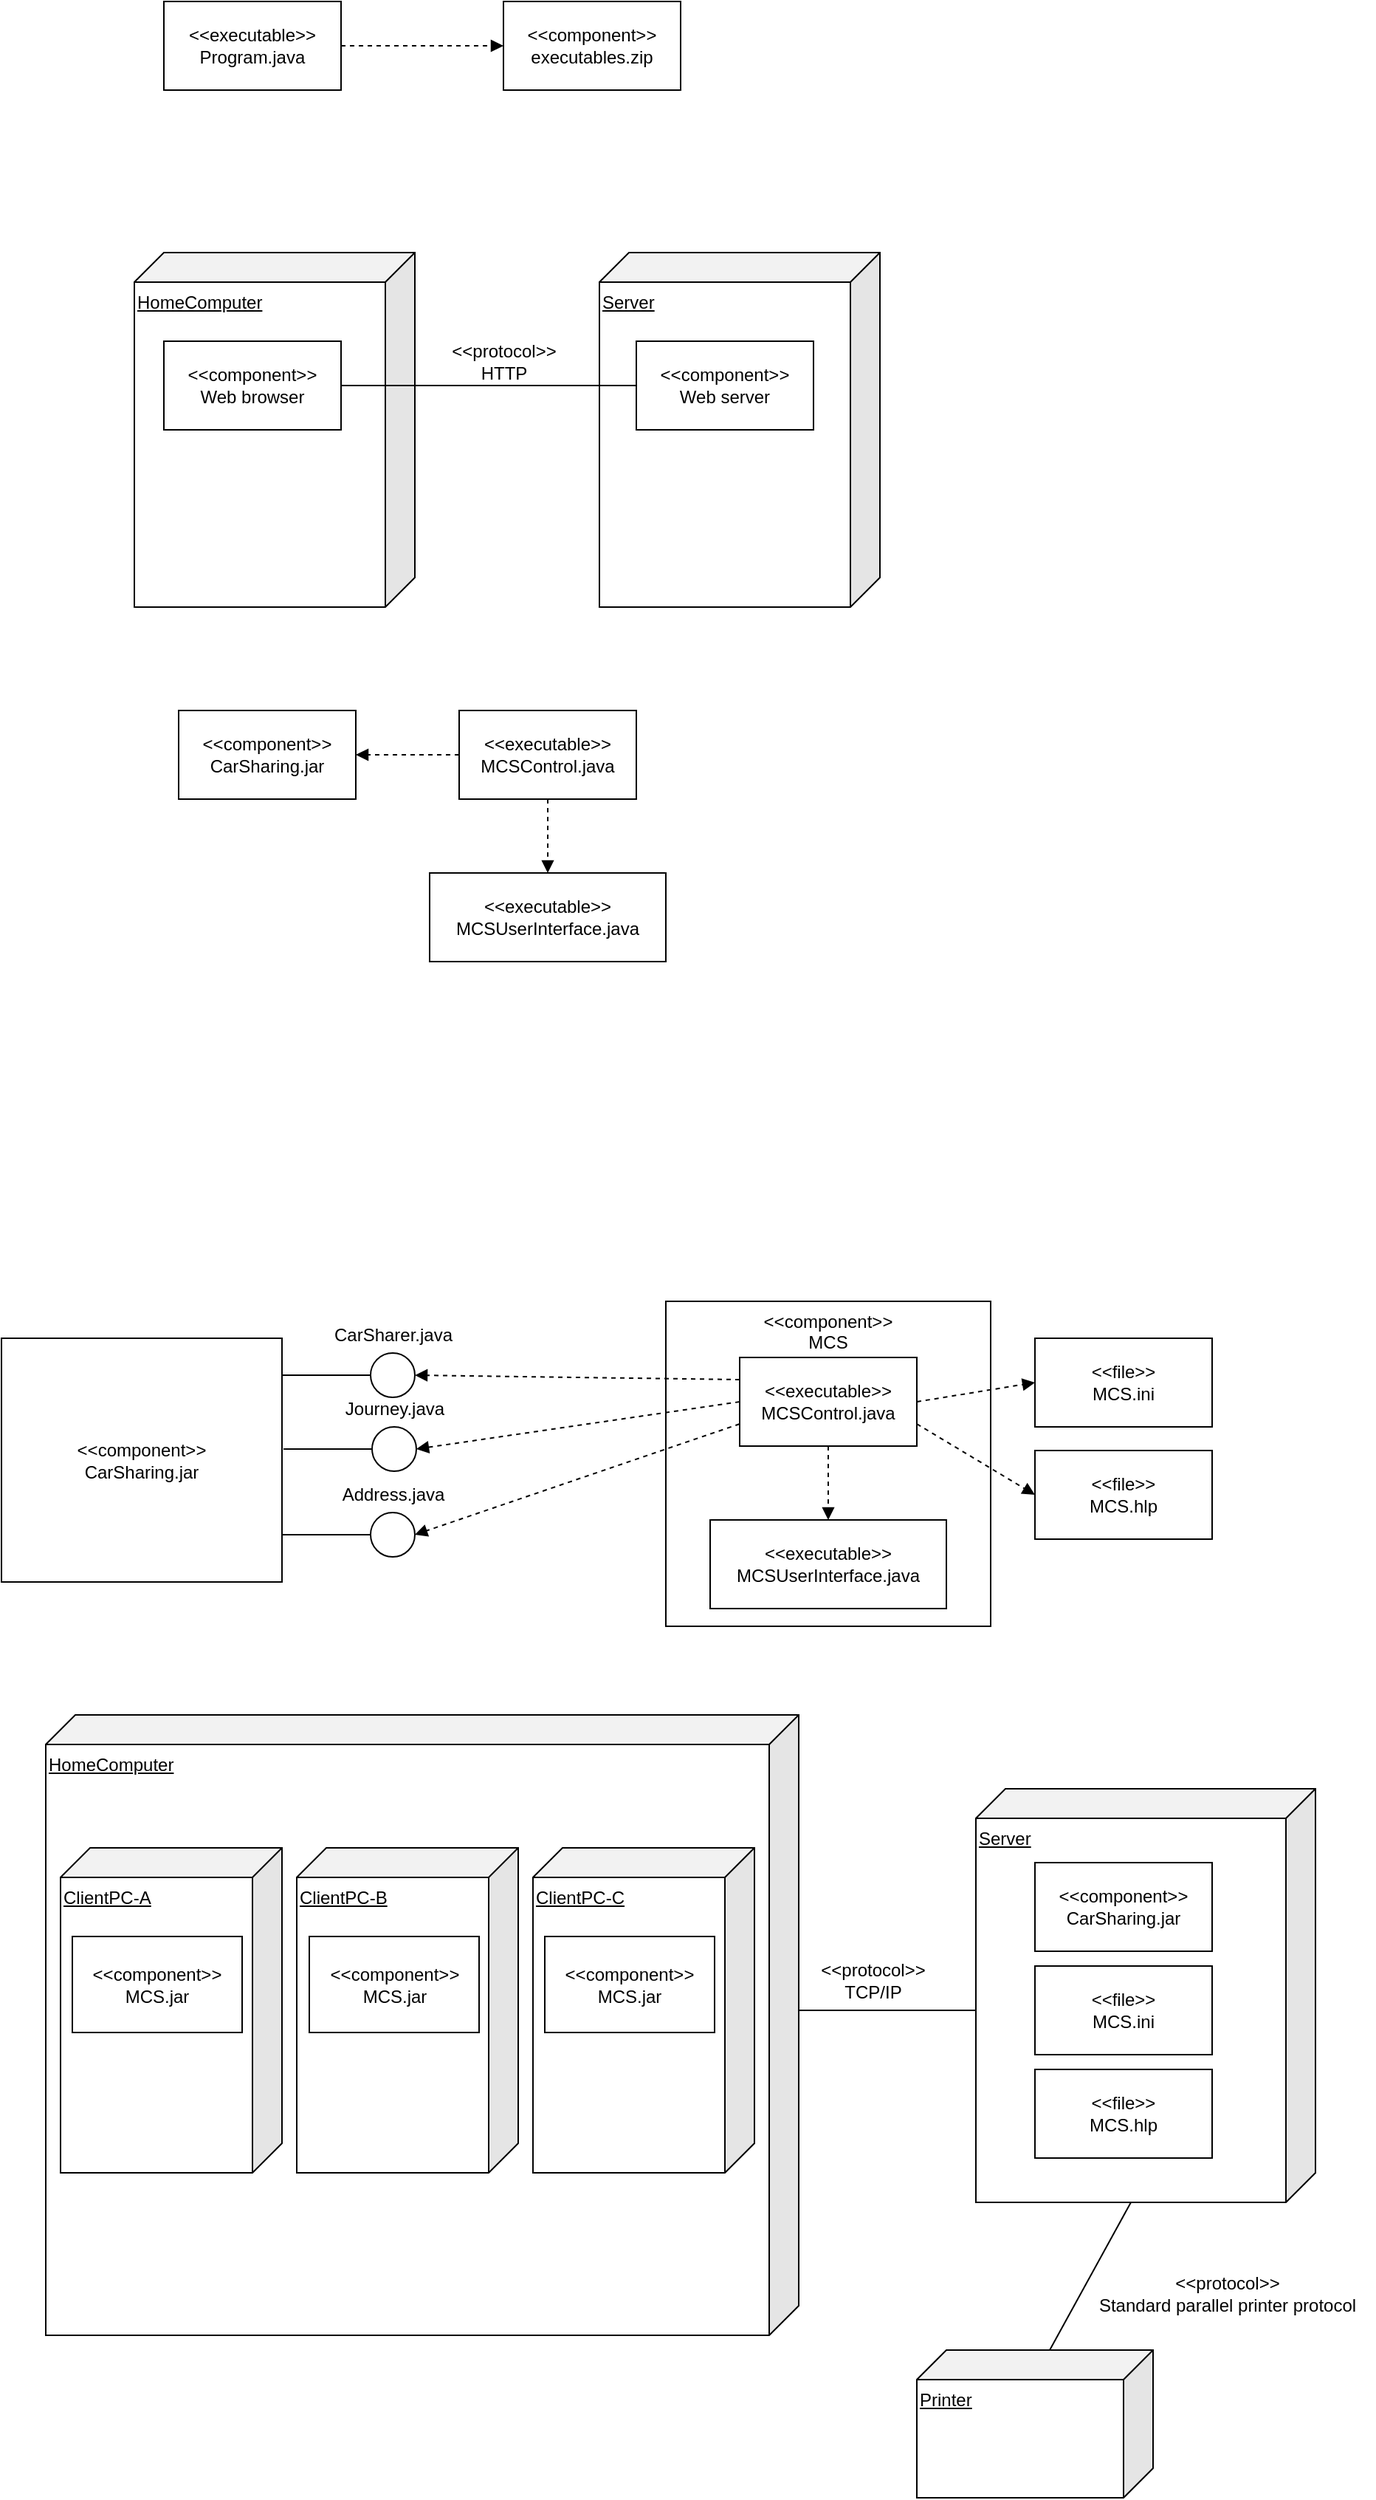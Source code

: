 <mxfile version="25.0.3">
  <diagram name="Page-1" id="tJvvNoPdoui7hmkXtmzK">
    <mxGraphModel dx="1235" dy="614" grid="1" gridSize="10" guides="1" tooltips="1" connect="1" arrows="1" fold="1" page="1" pageScale="1" pageWidth="850" pageHeight="1100" math="0" shadow="0">
      <root>
        <mxCell id="0" />
        <mxCell id="1" parent="0" />
        <mxCell id="AQesxRr6Gm1kUcijai8U-1" value="&amp;lt;&amp;lt;executable&amp;gt;&amp;gt;&lt;div&gt;Program.java&lt;/div&gt;" style="rounded=0;whiteSpace=wrap;html=1;" vertex="1" parent="1">
          <mxGeometry x="130" y="230" width="120" height="60" as="geometry" />
        </mxCell>
        <mxCell id="AQesxRr6Gm1kUcijai8U-2" value="&amp;lt;&amp;lt;component&amp;gt;&amp;gt;&lt;div&gt;executables.zip&lt;/div&gt;" style="rounded=0;whiteSpace=wrap;html=1;" vertex="1" parent="1">
          <mxGeometry x="360" y="230" width="120" height="60" as="geometry" />
        </mxCell>
        <mxCell id="AQesxRr6Gm1kUcijai8U-3" value="" style="endArrow=block;html=1;rounded=0;exitX=1;exitY=0.5;exitDx=0;exitDy=0;entryX=0;entryY=0.5;entryDx=0;entryDy=0;dashed=1;endFill=1;" edge="1" parent="1" source="AQesxRr6Gm1kUcijai8U-1" target="AQesxRr6Gm1kUcijai8U-2">
          <mxGeometry width="50" height="50" relative="1" as="geometry">
            <mxPoint x="170" y="390" as="sourcePoint" />
            <mxPoint x="220" y="340" as="targetPoint" />
          </mxGeometry>
        </mxCell>
        <mxCell id="AQesxRr6Gm1kUcijai8U-4" value="HomeComputer" style="shape=cube;whiteSpace=wrap;html=1;boundedLbl=1;backgroundOutline=1;darkOpacity=0.05;darkOpacity2=0.1;direction=east;flipH=1;fontStyle=4;horizontal=1;verticalAlign=top;align=left;" vertex="1" parent="1">
          <mxGeometry x="110" y="400" width="190" height="240" as="geometry" />
        </mxCell>
        <mxCell id="AQesxRr6Gm1kUcijai8U-5" value="&amp;lt;&amp;lt;component&amp;gt;&amp;gt;&lt;div&gt;Web browser&lt;/div&gt;" style="rounded=0;whiteSpace=wrap;html=1;" vertex="1" parent="1">
          <mxGeometry x="130" y="460" width="120" height="60" as="geometry" />
        </mxCell>
        <mxCell id="AQesxRr6Gm1kUcijai8U-6" value="Server" style="shape=cube;whiteSpace=wrap;html=1;boundedLbl=1;backgroundOutline=1;darkOpacity=0.05;darkOpacity2=0.1;direction=east;flipH=1;fontStyle=4;horizontal=1;verticalAlign=top;align=left;" vertex="1" parent="1">
          <mxGeometry x="425" y="400" width="190" height="240" as="geometry" />
        </mxCell>
        <mxCell id="AQesxRr6Gm1kUcijai8U-7" value="&amp;lt;&amp;lt;component&amp;gt;&amp;gt;&lt;div&gt;Web server&lt;/div&gt;" style="rounded=0;whiteSpace=wrap;html=1;" vertex="1" parent="1">
          <mxGeometry x="450" y="460" width="120" height="60" as="geometry" />
        </mxCell>
        <mxCell id="AQesxRr6Gm1kUcijai8U-8" value="" style="endArrow=none;html=1;rounded=0;entryX=0;entryY=0.5;entryDx=0;entryDy=0;" edge="1" parent="1" source="AQesxRr6Gm1kUcijai8U-5" target="AQesxRr6Gm1kUcijai8U-7">
          <mxGeometry width="50" height="50" relative="1" as="geometry">
            <mxPoint x="420" y="540" as="sourcePoint" />
            <mxPoint x="470" y="490" as="targetPoint" />
          </mxGeometry>
        </mxCell>
        <mxCell id="AQesxRr6Gm1kUcijai8U-9" value="&amp;lt;&amp;lt;protocol&amp;gt;&amp;gt;&lt;div&gt;HTTP&lt;/div&gt;" style="text;html=1;align=center;verticalAlign=middle;resizable=0;points=[];autosize=1;strokeColor=none;fillColor=none;" vertex="1" parent="1">
          <mxGeometry x="315" y="454" width="90" height="40" as="geometry" />
        </mxCell>
        <mxCell id="AQesxRr6Gm1kUcijai8U-10" value="&amp;lt;&amp;lt;component&amp;gt;&amp;gt;&lt;div&gt;CarSharing.jar&lt;/div&gt;" style="rounded=0;whiteSpace=wrap;html=1;" vertex="1" parent="1">
          <mxGeometry x="140" y="710" width="120" height="60" as="geometry" />
        </mxCell>
        <mxCell id="AQesxRr6Gm1kUcijai8U-11" value="&amp;lt;&amp;lt;executable&amp;gt;&amp;gt;&lt;div&gt;MCSControl.java&lt;/div&gt;" style="rounded=0;whiteSpace=wrap;html=1;" vertex="1" parent="1">
          <mxGeometry x="330" y="710" width="120" height="60" as="geometry" />
        </mxCell>
        <mxCell id="AQesxRr6Gm1kUcijai8U-12" value="&amp;lt;&amp;lt;executable&amp;gt;&amp;gt;&lt;div&gt;MCSUserInterface.java&lt;/div&gt;" style="rounded=0;whiteSpace=wrap;html=1;" vertex="1" parent="1">
          <mxGeometry x="310" y="820" width="160" height="60" as="geometry" />
        </mxCell>
        <mxCell id="AQesxRr6Gm1kUcijai8U-13" value="" style="endArrow=block;html=1;rounded=0;entryX=1;entryY=0.5;entryDx=0;entryDy=0;dashed=1;endFill=1;exitX=0;exitY=0.5;exitDx=0;exitDy=0;" edge="1" parent="1" source="AQesxRr6Gm1kUcijai8U-11" target="AQesxRr6Gm1kUcijai8U-10">
          <mxGeometry width="50" height="50" relative="1" as="geometry">
            <mxPoint x="295" y="670" as="sourcePoint" />
            <mxPoint x="405" y="670" as="targetPoint" />
          </mxGeometry>
        </mxCell>
        <mxCell id="AQesxRr6Gm1kUcijai8U-14" value="" style="endArrow=block;html=1;rounded=0;entryX=0.5;entryY=0;entryDx=0;entryDy=0;dashed=1;endFill=1;exitX=0.5;exitY=1;exitDx=0;exitDy=0;" edge="1" parent="1" source="AQesxRr6Gm1kUcijai8U-11" target="AQesxRr6Gm1kUcijai8U-12">
          <mxGeometry width="50" height="50" relative="1" as="geometry">
            <mxPoint x="340" y="750" as="sourcePoint" />
            <mxPoint x="270" y="750" as="targetPoint" />
          </mxGeometry>
        </mxCell>
        <mxCell id="AQesxRr6Gm1kUcijai8U-15" value="&amp;lt;&amp;lt;component&amp;gt;&amp;gt;&lt;div&gt;CarSharing.jar&lt;/div&gt;" style="rounded=0;whiteSpace=wrap;html=1;" vertex="1" parent="1">
          <mxGeometry x="20" y="1135" width="190" height="165" as="geometry" />
        </mxCell>
        <mxCell id="AQesxRr6Gm1kUcijai8U-16" value="&amp;lt;&amp;lt;component&amp;gt;&amp;gt;&lt;div&gt;MCS&lt;/div&gt;" style="rounded=0;whiteSpace=wrap;html=1;verticalAlign=top;" vertex="1" parent="1">
          <mxGeometry x="470" y="1110" width="220" height="220" as="geometry" />
        </mxCell>
        <mxCell id="AQesxRr6Gm1kUcijai8U-28" value="" style="endArrow=none;html=1;rounded=0;exitX=0;exitY=0.5;exitDx=0;exitDy=0;" edge="1" parent="1" source="AQesxRr6Gm1kUcijai8U-29">
          <mxGeometry width="50" height="50" relative="1" as="geometry">
            <mxPoint x="349" y="1160" as="sourcePoint" />
            <mxPoint x="210" y="1160" as="targetPoint" />
          </mxGeometry>
        </mxCell>
        <mxCell id="AQesxRr6Gm1kUcijai8U-29" value="" style="ellipse;whiteSpace=wrap;html=1;aspect=fixed;" vertex="1" parent="1">
          <mxGeometry x="270" y="1145" width="30" height="30" as="geometry" />
        </mxCell>
        <mxCell id="AQesxRr6Gm1kUcijai8U-30" value="CarSharer.java" style="text;html=1;align=center;verticalAlign=middle;resizable=0;points=[];autosize=1;strokeColor=none;fillColor=none;" vertex="1" parent="1">
          <mxGeometry x="235" y="1118" width="100" height="30" as="geometry" />
        </mxCell>
        <mxCell id="AQesxRr6Gm1kUcijai8U-31" value="" style="endArrow=none;html=1;rounded=0;exitX=0;exitY=0.5;exitDx=0;exitDy=0;" edge="1" parent="1" source="AQesxRr6Gm1kUcijai8U-32">
          <mxGeometry width="50" height="50" relative="1" as="geometry">
            <mxPoint x="350" y="1210" as="sourcePoint" />
            <mxPoint x="211" y="1210" as="targetPoint" />
          </mxGeometry>
        </mxCell>
        <mxCell id="AQesxRr6Gm1kUcijai8U-32" value="" style="ellipse;whiteSpace=wrap;html=1;aspect=fixed;" vertex="1" parent="1">
          <mxGeometry x="271" y="1195" width="30" height="30" as="geometry" />
        </mxCell>
        <mxCell id="AQesxRr6Gm1kUcijai8U-33" value="Journey.java" style="text;html=1;align=center;verticalAlign=middle;resizable=0;points=[];autosize=1;strokeColor=none;fillColor=none;" vertex="1" parent="1">
          <mxGeometry x="241" y="1168" width="90" height="30" as="geometry" />
        </mxCell>
        <mxCell id="AQesxRr6Gm1kUcijai8U-34" value="" style="endArrow=none;html=1;rounded=0;exitX=0;exitY=0.5;exitDx=0;exitDy=0;" edge="1" parent="1" source="AQesxRr6Gm1kUcijai8U-35">
          <mxGeometry width="50" height="50" relative="1" as="geometry">
            <mxPoint x="349" y="1268" as="sourcePoint" />
            <mxPoint x="210" y="1268" as="targetPoint" />
          </mxGeometry>
        </mxCell>
        <mxCell id="AQesxRr6Gm1kUcijai8U-35" value="" style="ellipse;whiteSpace=wrap;html=1;aspect=fixed;" vertex="1" parent="1">
          <mxGeometry x="270" y="1253" width="30" height="30" as="geometry" />
        </mxCell>
        <mxCell id="AQesxRr6Gm1kUcijai8U-36" value="Address.java" style="text;html=1;align=center;verticalAlign=middle;resizable=0;points=[];autosize=1;strokeColor=none;fillColor=none;" vertex="1" parent="1">
          <mxGeometry x="240" y="1226" width="90" height="30" as="geometry" />
        </mxCell>
        <mxCell id="AQesxRr6Gm1kUcijai8U-38" value="&amp;lt;&amp;lt;executable&amp;gt;&amp;gt;&lt;div&gt;MCSControl.java&lt;/div&gt;" style="rounded=0;whiteSpace=wrap;html=1;" vertex="1" parent="1">
          <mxGeometry x="520" y="1148" width="120" height="60" as="geometry" />
        </mxCell>
        <mxCell id="AQesxRr6Gm1kUcijai8U-39" value="&amp;lt;&amp;lt;executable&amp;gt;&amp;gt;&lt;div&gt;MCSUserInterface.java&lt;/div&gt;" style="rounded=0;whiteSpace=wrap;html=1;" vertex="1" parent="1">
          <mxGeometry x="500" y="1258" width="160" height="60" as="geometry" />
        </mxCell>
        <mxCell id="AQesxRr6Gm1kUcijai8U-40" value="" style="endArrow=block;html=1;rounded=0;entryX=0.5;entryY=0;entryDx=0;entryDy=0;dashed=1;endFill=1;exitX=0.5;exitY=1;exitDx=0;exitDy=0;" edge="1" parent="1" source="AQesxRr6Gm1kUcijai8U-38" target="AQesxRr6Gm1kUcijai8U-39">
          <mxGeometry width="50" height="50" relative="1" as="geometry">
            <mxPoint x="530" y="1188" as="sourcePoint" />
            <mxPoint x="460" y="1188" as="targetPoint" />
          </mxGeometry>
        </mxCell>
        <mxCell id="AQesxRr6Gm1kUcijai8U-41" value="" style="endArrow=block;html=1;rounded=0;entryX=1;entryY=0.5;entryDx=0;entryDy=0;dashed=1;endFill=1;exitX=0;exitY=0.25;exitDx=0;exitDy=0;" edge="1" parent="1" source="AQesxRr6Gm1kUcijai8U-38" target="AQesxRr6Gm1kUcijai8U-29">
          <mxGeometry width="50" height="50" relative="1" as="geometry">
            <mxPoint x="590" y="1218" as="sourcePoint" />
            <mxPoint x="590" y="1268" as="targetPoint" />
          </mxGeometry>
        </mxCell>
        <mxCell id="AQesxRr6Gm1kUcijai8U-42" value="" style="endArrow=block;html=1;rounded=0;entryX=1;entryY=0.5;entryDx=0;entryDy=0;dashed=1;endFill=1;exitX=0;exitY=0.5;exitDx=0;exitDy=0;" edge="1" parent="1" source="AQesxRr6Gm1kUcijai8U-38" target="AQesxRr6Gm1kUcijai8U-32">
          <mxGeometry width="50" height="50" relative="1" as="geometry">
            <mxPoint x="600" y="1228" as="sourcePoint" />
            <mxPoint x="600" y="1278" as="targetPoint" />
          </mxGeometry>
        </mxCell>
        <mxCell id="AQesxRr6Gm1kUcijai8U-43" value="" style="endArrow=block;html=1;rounded=0;entryX=1;entryY=0.5;entryDx=0;entryDy=0;dashed=1;endFill=1;exitX=0;exitY=0.75;exitDx=0;exitDy=0;" edge="1" parent="1" source="AQesxRr6Gm1kUcijai8U-38" target="AQesxRr6Gm1kUcijai8U-35">
          <mxGeometry width="50" height="50" relative="1" as="geometry">
            <mxPoint x="610" y="1238" as="sourcePoint" />
            <mxPoint x="610" y="1288" as="targetPoint" />
          </mxGeometry>
        </mxCell>
        <mxCell id="AQesxRr6Gm1kUcijai8U-44" value="&amp;lt;&amp;lt;file&amp;gt;&amp;gt;&lt;div&gt;MCS.ini&lt;/div&gt;" style="rounded=0;whiteSpace=wrap;html=1;" vertex="1" parent="1">
          <mxGeometry x="720" y="1135" width="120" height="60" as="geometry" />
        </mxCell>
        <mxCell id="AQesxRr6Gm1kUcijai8U-45" value="&amp;lt;&amp;lt;file&amp;gt;&amp;gt;&lt;div&gt;MCS.hlp&lt;/div&gt;" style="rounded=0;whiteSpace=wrap;html=1;" vertex="1" parent="1">
          <mxGeometry x="720" y="1211" width="120" height="60" as="geometry" />
        </mxCell>
        <mxCell id="AQesxRr6Gm1kUcijai8U-46" value="" style="endArrow=block;html=1;rounded=0;entryX=0;entryY=0.5;entryDx=0;entryDy=0;dashed=1;endFill=1;exitX=1;exitY=0.5;exitDx=0;exitDy=0;" edge="1" parent="1" source="AQesxRr6Gm1kUcijai8U-38" target="AQesxRr6Gm1kUcijai8U-44">
          <mxGeometry width="50" height="50" relative="1" as="geometry">
            <mxPoint x="590" y="1218" as="sourcePoint" />
            <mxPoint x="590" y="1268" as="targetPoint" />
          </mxGeometry>
        </mxCell>
        <mxCell id="AQesxRr6Gm1kUcijai8U-47" value="" style="endArrow=block;html=1;rounded=0;entryX=0;entryY=0.5;entryDx=0;entryDy=0;dashed=1;endFill=1;exitX=1;exitY=0.75;exitDx=0;exitDy=0;" edge="1" parent="1" source="AQesxRr6Gm1kUcijai8U-38" target="AQesxRr6Gm1kUcijai8U-45">
          <mxGeometry width="50" height="50" relative="1" as="geometry">
            <mxPoint x="600" y="1228" as="sourcePoint" />
            <mxPoint x="600" y="1278" as="targetPoint" />
          </mxGeometry>
        </mxCell>
        <mxCell id="AQesxRr6Gm1kUcijai8U-48" value="HomeComputer" style="shape=cube;whiteSpace=wrap;html=1;boundedLbl=1;backgroundOutline=1;darkOpacity=0.05;darkOpacity2=0.1;direction=east;flipH=1;fontStyle=4;horizontal=1;verticalAlign=top;align=left;" vertex="1" parent="1">
          <mxGeometry x="50" y="1390" width="510" height="420" as="geometry" />
        </mxCell>
        <mxCell id="AQesxRr6Gm1kUcijai8U-49" value="ClientPC-A" style="shape=cube;whiteSpace=wrap;html=1;boundedLbl=1;backgroundOutline=1;darkOpacity=0.05;darkOpacity2=0.1;direction=east;flipH=1;fontStyle=4;horizontal=1;verticalAlign=top;align=left;" vertex="1" parent="1">
          <mxGeometry x="60" y="1480" width="150" height="220" as="geometry" />
        </mxCell>
        <mxCell id="AQesxRr6Gm1kUcijai8U-50" value="ClientPC-B&lt;span style=&quot;color: rgba(0, 0, 0, 0); font-family: monospace; font-size: 0px; text-wrap-mode: nowrap;&quot;&gt;%3CmxGraphModel%3E%3Croot%3E%3CmxCell%20id%3D%220%22%2F%3E%3CmxCell%20id%3D%221%22%20parent%3D%220%22%2F%3E%3CmxCell%20id%3D%222%22%20value%3D%22ClientPC-A%22%20style%3D%22shape%3Dcube%3BwhiteSpace%3Dwrap%3Bhtml%3D1%3BboundedLbl%3D1%3BbackgroundOutline%3D1%3BdarkOpacity%3D0.05%3BdarkOpacity2%3D0.1%3Bdirection%3Deast%3BflipH%3D1%3BfontStyle%3D4%3Bhorizontal%3D1%3BverticalAlign%3Dtop%3Balign%3Dleft%3B%22%20vertex%3D%221%22%20parent%3D%221%22%3E%3CmxGeometry%20x%3D%2260%22%20y%3D%221480%22%20width%3D%22150%22%20height%3D%22220%22%20as%3D%22geometry%22%2F%3E%3C%2FmxCell%3E%3C%2Froot%3E%3C%2FmxGraphModel%3E&lt;/span&gt;" style="shape=cube;whiteSpace=wrap;html=1;boundedLbl=1;backgroundOutline=1;darkOpacity=0.05;darkOpacity2=0.1;direction=east;flipH=1;fontStyle=4;horizontal=1;verticalAlign=top;align=left;" vertex="1" parent="1">
          <mxGeometry x="220" y="1480" width="150" height="220" as="geometry" />
        </mxCell>
        <mxCell id="AQesxRr6Gm1kUcijai8U-51" value="ClientPC-C&lt;span style=&quot;color: rgba(0, 0, 0, 0); font-family: monospace; font-size: 0px; text-wrap-mode: nowrap;&quot;&gt;%3CmxGraphModel%3E%3Croot%3E%3CmxCell%20id%3D%220%22%2F%3E%3CmxCell%20id%3D%221%22%20parent%3D%220%22%2F%3E%3CmxCell%20id%3D%222%22%20value%3D%22ClientPC-A%22%20style%3D%22shape%3Dcube%3BwhiteSpace%3Dwrap%3Bhtml%3D1%3BboundedLbl%3D1%3BbackgroundOutline%3D1%3BdarkOpacity%3D0.05%3BdarkOpacity2%3D0.1%3Bdirection%3Deast%3BflipH%3D1%3BfontStyle%3D4%3Bhorizontal%3D1%3BverticalAlign%3Dtop%3Balign%3Dleft%3B%22%20vertex%3D%221%22%20parent%3D%221%22%3E%3CmxGeometry%20x%3D%2260%22%20y%3D%221480%22%20width%3D%22150%22%20height%3D%22220%22%20as%3D%22geometry%22%2F%3E%3C%2FmxCell%3E%3C%2Froot%3E%3C%2FmxGraphModel%3&lt;/span&gt;" style="shape=cube;whiteSpace=wrap;html=1;boundedLbl=1;backgroundOutline=1;darkOpacity=0.05;darkOpacity2=0.1;direction=east;flipH=1;fontStyle=4;horizontal=1;verticalAlign=top;align=left;" vertex="1" parent="1">
          <mxGeometry x="380" y="1480" width="150" height="220" as="geometry" />
        </mxCell>
        <mxCell id="AQesxRr6Gm1kUcijai8U-53" value="&amp;lt;&amp;lt;component&amp;gt;&amp;gt;&lt;div&gt;MCS.jar&lt;/div&gt;" style="rounded=0;whiteSpace=wrap;html=1;" vertex="1" parent="1">
          <mxGeometry x="68" y="1540" width="115" height="65" as="geometry" />
        </mxCell>
        <mxCell id="AQesxRr6Gm1kUcijai8U-54" value="&amp;lt;&amp;lt;component&amp;gt;&amp;gt;&lt;div&gt;MCS.jar&lt;/div&gt;" style="rounded=0;whiteSpace=wrap;html=1;" vertex="1" parent="1">
          <mxGeometry x="228.5" y="1540" width="115" height="65" as="geometry" />
        </mxCell>
        <mxCell id="AQesxRr6Gm1kUcijai8U-55" value="&amp;lt;&amp;lt;component&amp;gt;&amp;gt;&lt;div&gt;MCS.jar&lt;/div&gt;" style="rounded=0;whiteSpace=wrap;html=1;" vertex="1" parent="1">
          <mxGeometry x="388" y="1540" width="115" height="65" as="geometry" />
        </mxCell>
        <mxCell id="AQesxRr6Gm1kUcijai8U-56" value="Server" style="shape=cube;whiteSpace=wrap;html=1;boundedLbl=1;backgroundOutline=1;darkOpacity=0.05;darkOpacity2=0.1;direction=east;flipH=1;fontStyle=4;horizontal=1;verticalAlign=top;align=left;" vertex="1" parent="1">
          <mxGeometry x="680" y="1440" width="230" height="280" as="geometry" />
        </mxCell>
        <mxCell id="AQesxRr6Gm1kUcijai8U-57" value="" style="endArrow=none;html=1;rounded=0;entryX=0;entryY=0;entryDx=230;entryDy=150;entryPerimeter=0;exitX=0;exitY=0;exitDx=0;exitDy=200;exitPerimeter=0;" edge="1" parent="1" source="AQesxRr6Gm1kUcijai8U-48" target="AQesxRr6Gm1kUcijai8U-56">
          <mxGeometry width="50" height="50" relative="1" as="geometry">
            <mxPoint x="560" y="1630" as="sourcePoint" />
            <mxPoint x="610" y="1580" as="targetPoint" />
          </mxGeometry>
        </mxCell>
        <mxCell id="AQesxRr6Gm1kUcijai8U-58" value="&amp;lt;&amp;lt;protocol&amp;gt;&amp;gt;&lt;div&gt;TCP/IP&lt;/div&gt;" style="text;html=1;align=center;verticalAlign=middle;resizable=0;points=[];autosize=1;strokeColor=none;fillColor=none;" vertex="1" parent="1">
          <mxGeometry x="565" y="1550" width="90" height="40" as="geometry" />
        </mxCell>
        <mxCell id="AQesxRr6Gm1kUcijai8U-60" value="Printer" style="shape=cube;whiteSpace=wrap;html=1;boundedLbl=1;backgroundOutline=1;darkOpacity=0.05;darkOpacity2=0.1;direction=east;flipH=1;fontStyle=4;horizontal=1;verticalAlign=top;align=left;" vertex="1" parent="1">
          <mxGeometry x="640" y="1820" width="160" height="100" as="geometry" />
        </mxCell>
        <mxCell id="AQesxRr6Gm1kUcijai8U-61" value="" style="endArrow=none;html=1;rounded=0;entryX=0;entryY=0;entryDx=125;entryDy=280;entryPerimeter=0;exitX=0;exitY=0;exitDx=70;exitDy=0;exitPerimeter=0;" edge="1" parent="1" source="AQesxRr6Gm1kUcijai8U-60" target="AQesxRr6Gm1kUcijai8U-56">
          <mxGeometry width="50" height="50" relative="1" as="geometry">
            <mxPoint x="640" y="1810" as="sourcePoint" />
            <mxPoint x="690" y="1760" as="targetPoint" />
          </mxGeometry>
        </mxCell>
        <mxCell id="AQesxRr6Gm1kUcijai8U-62" value="&amp;lt;&amp;lt;protocol&amp;gt;&amp;gt;&lt;div&gt;Standard parallel printer protocol&lt;/div&gt;" style="text;html=1;align=center;verticalAlign=middle;resizable=0;points=[];autosize=1;strokeColor=none;fillColor=none;" vertex="1" parent="1">
          <mxGeometry x="750" y="1762" width="200" height="40" as="geometry" />
        </mxCell>
        <mxCell id="AQesxRr6Gm1kUcijai8U-63" value="&amp;lt;&amp;lt;component&amp;gt;&amp;gt;&lt;div&gt;CarSharing.jar&lt;/div&gt;" style="rounded=0;whiteSpace=wrap;html=1;" vertex="1" parent="1">
          <mxGeometry x="720" y="1490" width="120" height="60" as="geometry" />
        </mxCell>
        <mxCell id="AQesxRr6Gm1kUcijai8U-64" value="&amp;lt;&amp;lt;file&amp;gt;&amp;gt;&lt;div&gt;MCS.ini&lt;/div&gt;" style="rounded=0;whiteSpace=wrap;html=1;" vertex="1" parent="1">
          <mxGeometry x="720" y="1560" width="120" height="60" as="geometry" />
        </mxCell>
        <mxCell id="AQesxRr6Gm1kUcijai8U-65" value="&amp;lt;&amp;lt;file&amp;gt;&amp;gt;&lt;div&gt;MCS.hlp&lt;/div&gt;" style="rounded=0;whiteSpace=wrap;html=1;" vertex="1" parent="1">
          <mxGeometry x="720" y="1630" width="120" height="60" as="geometry" />
        </mxCell>
      </root>
    </mxGraphModel>
  </diagram>
</mxfile>
